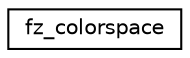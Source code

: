 digraph "Graphical Class Hierarchy"
{
 // LATEX_PDF_SIZE
  edge [fontname="Helvetica",fontsize="10",labelfontname="Helvetica",labelfontsize="10"];
  node [fontname="Helvetica",fontsize="10",shape=record];
  rankdir="LR";
  Node0 [label="fz_colorspace",height=0.2,width=0.4,color="black", fillcolor="white", style="filled",URL="$structfz__colorspace.html",tooltip=" "];
}
